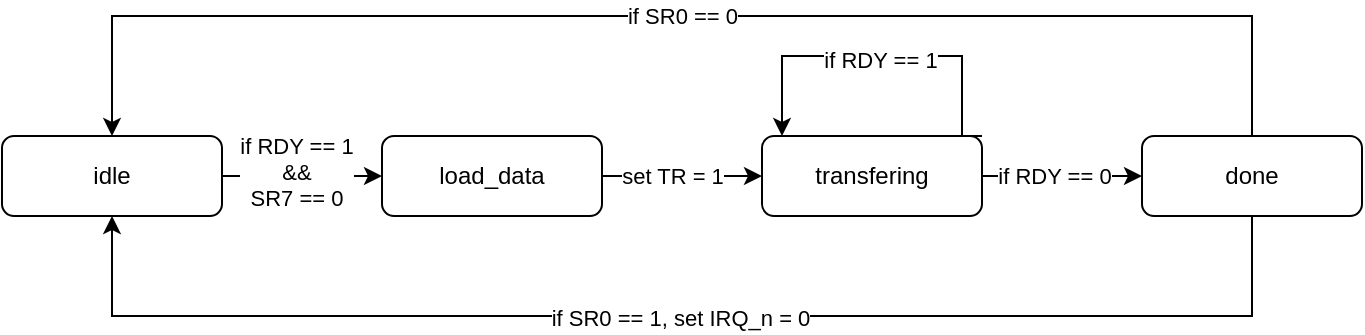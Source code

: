 <mxfile version="26.0.16">
  <diagram name="第 1 页" id="HwBMGeG5CjcZtyzcFkCU">
    <mxGraphModel dx="833" dy="501" grid="0" gridSize="10" guides="1" tooltips="1" connect="1" arrows="1" fold="1" page="1" pageScale="1" pageWidth="827" pageHeight="1169" math="0" shadow="0">
      <root>
        <mxCell id="0" />
        <mxCell id="1" parent="0" />
        <mxCell id="4oYt91N-CNQcMB8tbg6D-3" value="" style="edgeStyle=orthogonalEdgeStyle;rounded=0;orthogonalLoop=1;jettySize=auto;html=1;" edge="1" parent="1" source="4oYt91N-CNQcMB8tbg6D-1" target="4oYt91N-CNQcMB8tbg6D-2">
          <mxGeometry relative="1" as="geometry" />
        </mxCell>
        <mxCell id="4oYt91N-CNQcMB8tbg6D-8" value="if RDY == 1&lt;div&gt;&amp;amp;&amp;amp;&lt;/div&gt;&lt;div&gt;SR7 == 0&lt;/div&gt;" style="edgeLabel;html=1;align=center;verticalAlign=middle;resizable=0;points=[];" vertex="1" connectable="0" parent="4oYt91N-CNQcMB8tbg6D-3">
          <mxGeometry x="-0.075" y="2" relative="1" as="geometry">
            <mxPoint as="offset" />
          </mxGeometry>
        </mxCell>
        <mxCell id="4oYt91N-CNQcMB8tbg6D-1" value="idle" style="rounded=1;whiteSpace=wrap;html=1;" vertex="1" parent="1">
          <mxGeometry x="60" y="160" width="110" height="40" as="geometry" />
        </mxCell>
        <mxCell id="4oYt91N-CNQcMB8tbg6D-5" value="" style="edgeStyle=orthogonalEdgeStyle;rounded=0;orthogonalLoop=1;jettySize=auto;html=1;" edge="1" parent="1" source="4oYt91N-CNQcMB8tbg6D-2" target="4oYt91N-CNQcMB8tbg6D-4">
          <mxGeometry relative="1" as="geometry" />
        </mxCell>
        <mxCell id="4oYt91N-CNQcMB8tbg6D-12" value="set TR = 1" style="edgeLabel;html=1;align=center;verticalAlign=middle;resizable=0;points=[];" vertex="1" connectable="0" parent="4oYt91N-CNQcMB8tbg6D-5">
          <mxGeometry x="-0.131" relative="1" as="geometry">
            <mxPoint as="offset" />
          </mxGeometry>
        </mxCell>
        <mxCell id="4oYt91N-CNQcMB8tbg6D-2" value="load_data" style="rounded=1;whiteSpace=wrap;html=1;" vertex="1" parent="1">
          <mxGeometry x="250" y="160" width="110" height="40" as="geometry" />
        </mxCell>
        <mxCell id="4oYt91N-CNQcMB8tbg6D-7" value="" style="edgeStyle=orthogonalEdgeStyle;rounded=0;orthogonalLoop=1;jettySize=auto;html=1;" edge="1" parent="1" source="4oYt91N-CNQcMB8tbg6D-4" target="4oYt91N-CNQcMB8tbg6D-6">
          <mxGeometry relative="1" as="geometry" />
        </mxCell>
        <mxCell id="4oYt91N-CNQcMB8tbg6D-11" value="if RDY == 0" style="edgeLabel;html=1;align=center;verticalAlign=middle;resizable=0;points=[];" vertex="1" connectable="0" parent="4oYt91N-CNQcMB8tbg6D-7">
          <mxGeometry x="-0.11" relative="1" as="geometry">
            <mxPoint as="offset" />
          </mxGeometry>
        </mxCell>
        <mxCell id="4oYt91N-CNQcMB8tbg6D-4" value="transfering" style="rounded=1;whiteSpace=wrap;html=1;" vertex="1" parent="1">
          <mxGeometry x="440" y="160" width="110" height="40" as="geometry" />
        </mxCell>
        <mxCell id="4oYt91N-CNQcMB8tbg6D-13" style="edgeStyle=orthogonalEdgeStyle;rounded=0;orthogonalLoop=1;jettySize=auto;html=1;entryX=0.5;entryY=0;entryDx=0;entryDy=0;" edge="1" parent="1" source="4oYt91N-CNQcMB8tbg6D-6" target="4oYt91N-CNQcMB8tbg6D-1">
          <mxGeometry relative="1" as="geometry">
            <Array as="points">
              <mxPoint x="685" y="100" />
              <mxPoint x="115" y="100" />
            </Array>
          </mxGeometry>
        </mxCell>
        <mxCell id="4oYt91N-CNQcMB8tbg6D-14" value="if SR0 == 0" style="edgeLabel;html=1;align=center;verticalAlign=middle;resizable=0;points=[];" vertex="1" connectable="0" parent="4oYt91N-CNQcMB8tbg6D-13">
          <mxGeometry x="0.001" relative="1" as="geometry">
            <mxPoint as="offset" />
          </mxGeometry>
        </mxCell>
        <mxCell id="4oYt91N-CNQcMB8tbg6D-15" style="edgeStyle=orthogonalEdgeStyle;rounded=0;orthogonalLoop=1;jettySize=auto;html=1;entryX=0.5;entryY=1;entryDx=0;entryDy=0;" edge="1" parent="1" source="4oYt91N-CNQcMB8tbg6D-6" target="4oYt91N-CNQcMB8tbg6D-1">
          <mxGeometry relative="1" as="geometry">
            <Array as="points">
              <mxPoint x="685" y="250" />
              <mxPoint x="115" y="250" />
            </Array>
          </mxGeometry>
        </mxCell>
        <mxCell id="4oYt91N-CNQcMB8tbg6D-16" value="if SR0 == 1, set IRQ_n = 0" style="edgeLabel;html=1;align=center;verticalAlign=middle;resizable=0;points=[];" vertex="1" connectable="0" parent="4oYt91N-CNQcMB8tbg6D-15">
          <mxGeometry x="0.003" y="1" relative="1" as="geometry">
            <mxPoint as="offset" />
          </mxGeometry>
        </mxCell>
        <mxCell id="4oYt91N-CNQcMB8tbg6D-6" value="done" style="rounded=1;whiteSpace=wrap;html=1;" vertex="1" parent="1">
          <mxGeometry x="630" y="160" width="110" height="40" as="geometry" />
        </mxCell>
        <mxCell id="4oYt91N-CNQcMB8tbg6D-9" style="edgeStyle=orthogonalEdgeStyle;rounded=0;orthogonalLoop=1;jettySize=auto;html=1;exitX=1;exitY=0;exitDx=0;exitDy=0;" edge="1" parent="1" source="4oYt91N-CNQcMB8tbg6D-4">
          <mxGeometry relative="1" as="geometry">
            <mxPoint x="450" y="160" as="targetPoint" />
            <Array as="points">
              <mxPoint x="540" y="160" />
              <mxPoint x="540" y="120" />
              <mxPoint x="450" y="120" />
              <mxPoint x="450" y="160" />
            </Array>
          </mxGeometry>
        </mxCell>
        <mxCell id="4oYt91N-CNQcMB8tbg6D-10" value="if RDY == 1" style="edgeLabel;html=1;align=center;verticalAlign=middle;resizable=0;points=[];" vertex="1" connectable="0" parent="4oYt91N-CNQcMB8tbg6D-9">
          <mxGeometry x="0.011" y="2" relative="1" as="geometry">
            <mxPoint as="offset" />
          </mxGeometry>
        </mxCell>
      </root>
    </mxGraphModel>
  </diagram>
</mxfile>
